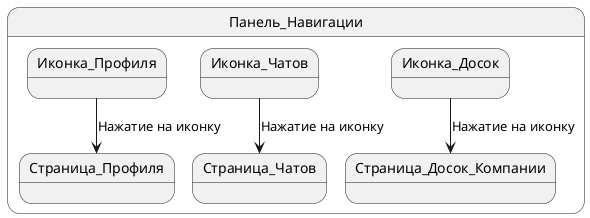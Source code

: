 @startuml


'https://plantuml.com/state-diagram

state Панель_Навигации{
    Иконка_Профиля --> Страница_Профиля : Нажатие на иконку
    Иконка_Чатов --> Страница_Чатов : Нажатие на иконку
    Иконка_Досок --> Страница_Досок_Компании : Нажатие на иконку
}
state Страница_Профиля{

}
state Страница_Чатов{

}
state Страница_Досок_Компании{

}

@enduml
